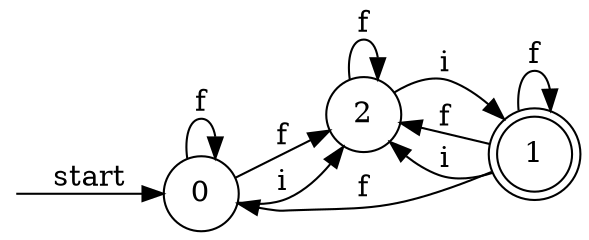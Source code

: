 digraph enfa {
    rankdir = LR;
    node [shape = circle];
    __start [style = invis, shape = point];
    __start -> "0" [ label = "start" ];
    node [shape = doublecircle]; "1"
    node [shape = circle];
    "2" -> "2" [ label = "f" ];
    "2" -> "1" [ label = "i" ];
    "0" -> "0" [ label = "f" ];
    "0" -> "2" [ label = "f" ];
    "0" -> "2" [ label = "i" ];
    "1" -> "2" [ label = "f" ];
    "1" -> "0" [ label = "f" ];
    "1" -> "1" [ label = "f" ];
    "1" -> "2" [ label = "i" ];
}
